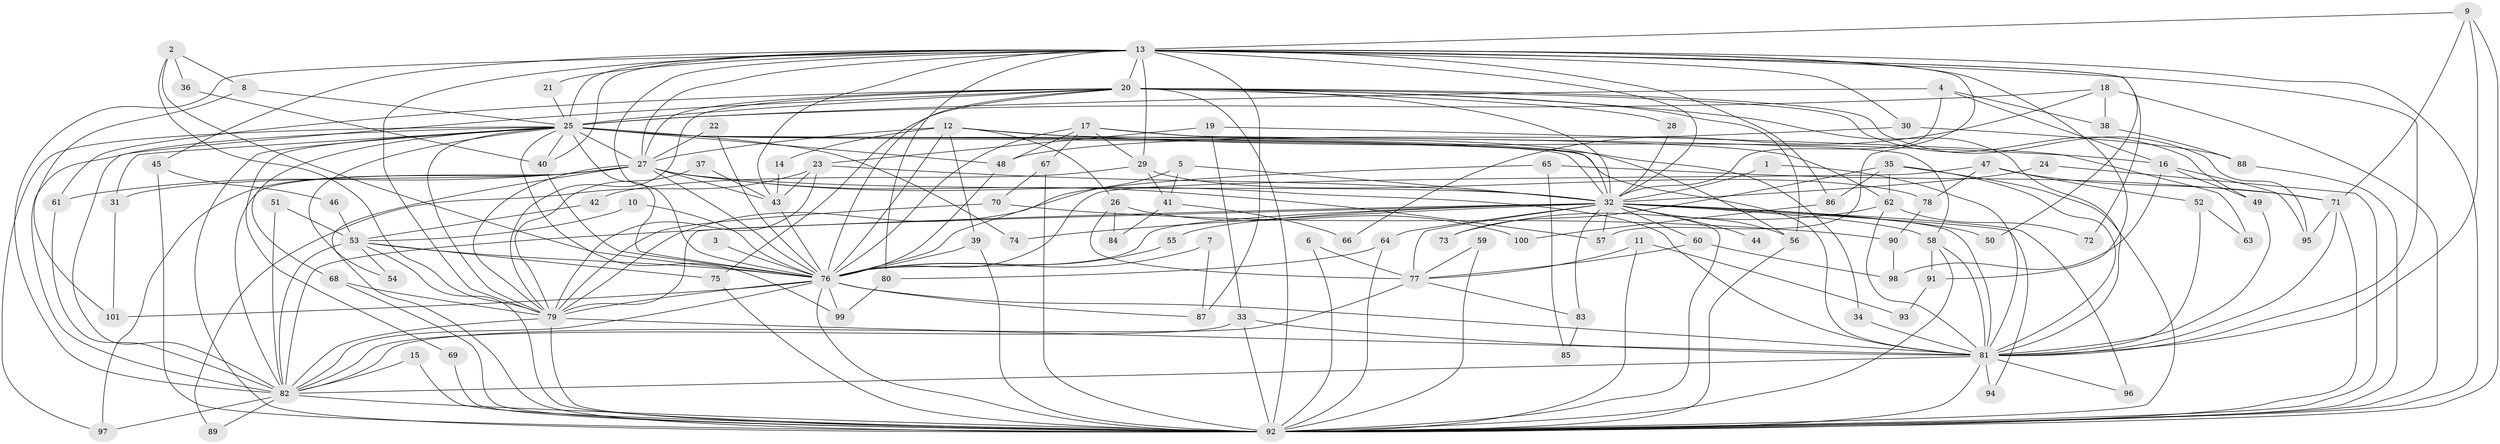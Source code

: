 // original degree distribution, {33: 0.006993006993006993, 19: 0.006993006993006993, 31: 0.006993006993006993, 16: 0.013986013986013986, 26: 0.006993006993006993, 35: 0.006993006993006993, 21: 0.006993006993006993, 22: 0.006993006993006993, 27: 0.006993006993006993, 9: 0.013986013986013986, 2: 0.5244755244755245, 4: 0.09090909090909091, 3: 0.22377622377622378, 7: 0.006993006993006993, 5: 0.04895104895104895, 6: 0.02097902097902098}
// Generated by graph-tools (version 1.1) at 2025/36/03/04/25 23:36:32]
// undirected, 101 vertices, 250 edges
graph export_dot {
  node [color=gray90,style=filled];
  1;
  2;
  3;
  4;
  5;
  6;
  7;
  8;
  9;
  10;
  11;
  12;
  13;
  14;
  15;
  16;
  17;
  18;
  19;
  20;
  21;
  22;
  23;
  24;
  25;
  26;
  27;
  28;
  29;
  30;
  31;
  32;
  33;
  34;
  35;
  36;
  37;
  38;
  39;
  40;
  41;
  42;
  43;
  44;
  45;
  46;
  47;
  48;
  49;
  50;
  51;
  52;
  53;
  54;
  55;
  56;
  57;
  58;
  59;
  60;
  61;
  62;
  63;
  64;
  65;
  66;
  67;
  68;
  69;
  70;
  71;
  72;
  73;
  74;
  75;
  76;
  77;
  78;
  79;
  80;
  81;
  82;
  83;
  84;
  85;
  86;
  87;
  88;
  89;
  90;
  91;
  92;
  93;
  94;
  95;
  96;
  97;
  98;
  99;
  100;
  101;
  1 -- 32 [weight=1.0];
  1 -- 81 [weight=1.0];
  2 -- 8 [weight=1.0];
  2 -- 36 [weight=1.0];
  2 -- 76 [weight=1.0];
  2 -- 79 [weight=1.0];
  3 -- 76 [weight=1.0];
  4 -- 16 [weight=1.0];
  4 -- 25 [weight=1.0];
  4 -- 32 [weight=1.0];
  4 -- 38 [weight=1.0];
  5 -- 32 [weight=1.0];
  5 -- 41 [weight=1.0];
  5 -- 76 [weight=1.0];
  6 -- 77 [weight=1.0];
  6 -- 92 [weight=1.0];
  7 -- 76 [weight=1.0];
  7 -- 87 [weight=1.0];
  8 -- 25 [weight=1.0];
  8 -- 101 [weight=1.0];
  9 -- 13 [weight=1.0];
  9 -- 71 [weight=1.0];
  9 -- 81 [weight=1.0];
  9 -- 92 [weight=1.0];
  10 -- 53 [weight=1.0];
  10 -- 76 [weight=1.0];
  11 -- 77 [weight=1.0];
  11 -- 92 [weight=1.0];
  11 -- 93 [weight=1.0];
  12 -- 14 [weight=1.0];
  12 -- 16 [weight=1.0];
  12 -- 26 [weight=1.0];
  12 -- 27 [weight=1.0];
  12 -- 32 [weight=1.0];
  12 -- 39 [weight=1.0];
  12 -- 76 [weight=1.0];
  13 -- 20 [weight=2.0];
  13 -- 21 [weight=1.0];
  13 -- 25 [weight=2.0];
  13 -- 27 [weight=1.0];
  13 -- 29 [weight=1.0];
  13 -- 30 [weight=1.0];
  13 -- 32 [weight=2.0];
  13 -- 40 [weight=1.0];
  13 -- 43 [weight=1.0];
  13 -- 45 [weight=1.0];
  13 -- 50 [weight=1.0];
  13 -- 57 [weight=1.0];
  13 -- 72 [weight=1.0];
  13 -- 76 [weight=1.0];
  13 -- 79 [weight=1.0];
  13 -- 80 [weight=1.0];
  13 -- 81 [weight=1.0];
  13 -- 82 [weight=1.0];
  13 -- 86 [weight=1.0];
  13 -- 87 [weight=1.0];
  13 -- 91 [weight=1.0];
  13 -- 92 [weight=1.0];
  14 -- 43 [weight=1.0];
  15 -- 82 [weight=1.0];
  15 -- 92 [weight=1.0];
  16 -- 49 [weight=1.0];
  16 -- 95 [weight=1.0];
  16 -- 98 [weight=1.0];
  17 -- 29 [weight=1.0];
  17 -- 48 [weight=1.0];
  17 -- 56 [weight=1.0];
  17 -- 58 [weight=1.0];
  17 -- 67 [weight=1.0];
  17 -- 76 [weight=1.0];
  18 -- 25 [weight=1.0];
  18 -- 38 [weight=1.0];
  18 -- 66 [weight=1.0];
  18 -- 92 [weight=2.0];
  19 -- 23 [weight=1.0];
  19 -- 33 [weight=1.0];
  19 -- 63 [weight=1.0];
  20 -- 25 [weight=1.0];
  20 -- 27 [weight=1.0];
  20 -- 28 [weight=1.0];
  20 -- 32 [weight=1.0];
  20 -- 49 [weight=1.0];
  20 -- 56 [weight=1.0];
  20 -- 61 [weight=1.0];
  20 -- 75 [weight=1.0];
  20 -- 76 [weight=1.0];
  20 -- 79 [weight=1.0];
  20 -- 81 [weight=1.0];
  20 -- 82 [weight=1.0];
  20 -- 92 [weight=1.0];
  20 -- 95 [weight=1.0];
  21 -- 25 [weight=2.0];
  22 -- 27 [weight=1.0];
  22 -- 76 [weight=1.0];
  23 -- 32 [weight=1.0];
  23 -- 43 [weight=1.0];
  23 -- 79 [weight=1.0];
  23 -- 89 [weight=1.0];
  24 -- 32 [weight=1.0];
  24 -- 92 [weight=1.0];
  25 -- 27 [weight=2.0];
  25 -- 31 [weight=1.0];
  25 -- 32 [weight=1.0];
  25 -- 34 [weight=1.0];
  25 -- 40 [weight=1.0];
  25 -- 48 [weight=1.0];
  25 -- 54 [weight=1.0];
  25 -- 62 [weight=1.0];
  25 -- 68 [weight=1.0];
  25 -- 69 [weight=1.0];
  25 -- 74 [weight=1.0];
  25 -- 76 [weight=1.0];
  25 -- 79 [weight=1.0];
  25 -- 81 [weight=1.0];
  25 -- 82 [weight=1.0];
  25 -- 92 [weight=1.0];
  25 -- 97 [weight=1.0];
  25 -- 99 [weight=1.0];
  26 -- 77 [weight=1.0];
  26 -- 84 [weight=1.0];
  26 -- 100 [weight=1.0];
  27 -- 31 [weight=1.0];
  27 -- 32 [weight=2.0];
  27 -- 43 [weight=1.0];
  27 -- 57 [weight=1.0];
  27 -- 61 [weight=1.0];
  27 -- 76 [weight=2.0];
  27 -- 79 [weight=1.0];
  27 -- 81 [weight=2.0];
  27 -- 82 [weight=2.0];
  27 -- 92 [weight=1.0];
  27 -- 97 [weight=1.0];
  28 -- 32 [weight=1.0];
  29 -- 41 [weight=1.0];
  29 -- 42 [weight=1.0];
  29 -- 78 [weight=1.0];
  30 -- 48 [weight=1.0];
  30 -- 88 [weight=1.0];
  31 -- 101 [weight=1.0];
  32 -- 44 [weight=1.0];
  32 -- 50 [weight=1.0];
  32 -- 55 [weight=1.0];
  32 -- 56 [weight=1.0];
  32 -- 57 [weight=1.0];
  32 -- 58 [weight=1.0];
  32 -- 60 [weight=1.0];
  32 -- 64 [weight=2.0];
  32 -- 74 [weight=1.0];
  32 -- 76 [weight=1.0];
  32 -- 77 [weight=2.0];
  32 -- 79 [weight=2.0];
  32 -- 81 [weight=1.0];
  32 -- 82 [weight=1.0];
  32 -- 83 [weight=1.0];
  32 -- 92 [weight=1.0];
  32 -- 94 [weight=1.0];
  32 -- 96 [weight=1.0];
  33 -- 81 [weight=1.0];
  33 -- 82 [weight=1.0];
  33 -- 92 [weight=1.0];
  34 -- 81 [weight=1.0];
  35 -- 62 [weight=1.0];
  35 -- 73 [weight=1.0];
  35 -- 81 [weight=1.0];
  35 -- 86 [weight=1.0];
  35 -- 92 [weight=1.0];
  36 -- 40 [weight=1.0];
  37 -- 43 [weight=1.0];
  37 -- 79 [weight=1.0];
  38 -- 88 [weight=1.0];
  39 -- 76 [weight=1.0];
  39 -- 92 [weight=1.0];
  40 -- 76 [weight=1.0];
  41 -- 66 [weight=1.0];
  41 -- 84 [weight=1.0];
  42 -- 53 [weight=1.0];
  43 -- 76 [weight=1.0];
  45 -- 46 [weight=1.0];
  45 -- 92 [weight=2.0];
  46 -- 53 [weight=1.0];
  47 -- 52 [weight=1.0];
  47 -- 71 [weight=1.0];
  47 -- 76 [weight=1.0];
  47 -- 78 [weight=1.0];
  48 -- 76 [weight=1.0];
  49 -- 81 [weight=1.0];
  51 -- 53 [weight=1.0];
  51 -- 82 [weight=1.0];
  52 -- 63 [weight=1.0];
  52 -- 81 [weight=1.0];
  53 -- 54 [weight=1.0];
  53 -- 75 [weight=1.0];
  53 -- 76 [weight=1.0];
  53 -- 82 [weight=1.0];
  53 -- 92 [weight=1.0];
  55 -- 76 [weight=1.0];
  56 -- 92 [weight=1.0];
  58 -- 81 [weight=1.0];
  58 -- 91 [weight=1.0];
  58 -- 92 [weight=1.0];
  59 -- 77 [weight=1.0];
  59 -- 92 [weight=1.0];
  60 -- 77 [weight=1.0];
  60 -- 98 [weight=1.0];
  61 -- 82 [weight=1.0];
  62 -- 72 [weight=1.0];
  62 -- 73 [weight=1.0];
  62 -- 81 [weight=1.0];
  64 -- 80 [weight=1.0];
  64 -- 92 [weight=1.0];
  65 -- 71 [weight=1.0];
  65 -- 79 [weight=1.0];
  65 -- 85 [weight=1.0];
  67 -- 70 [weight=1.0];
  67 -- 92 [weight=1.0];
  68 -- 79 [weight=1.0];
  68 -- 92 [weight=1.0];
  69 -- 92 [weight=1.0];
  70 -- 79 [weight=1.0];
  70 -- 90 [weight=1.0];
  71 -- 81 [weight=1.0];
  71 -- 92 [weight=1.0];
  71 -- 95 [weight=1.0];
  75 -- 92 [weight=1.0];
  76 -- 79 [weight=1.0];
  76 -- 81 [weight=1.0];
  76 -- 82 [weight=1.0];
  76 -- 87 [weight=1.0];
  76 -- 92 [weight=1.0];
  76 -- 99 [weight=2.0];
  76 -- 101 [weight=1.0];
  77 -- 82 [weight=1.0];
  77 -- 83 [weight=1.0];
  78 -- 90 [weight=1.0];
  79 -- 81 [weight=1.0];
  79 -- 82 [weight=1.0];
  79 -- 92 [weight=1.0];
  80 -- 99 [weight=1.0];
  81 -- 82 [weight=1.0];
  81 -- 92 [weight=1.0];
  81 -- 94 [weight=1.0];
  81 -- 96 [weight=1.0];
  82 -- 89 [weight=1.0];
  82 -- 92 [weight=2.0];
  82 -- 97 [weight=1.0];
  83 -- 85 [weight=1.0];
  86 -- 100 [weight=1.0];
  88 -- 92 [weight=1.0];
  90 -- 98 [weight=1.0];
  91 -- 93 [weight=1.0];
}
